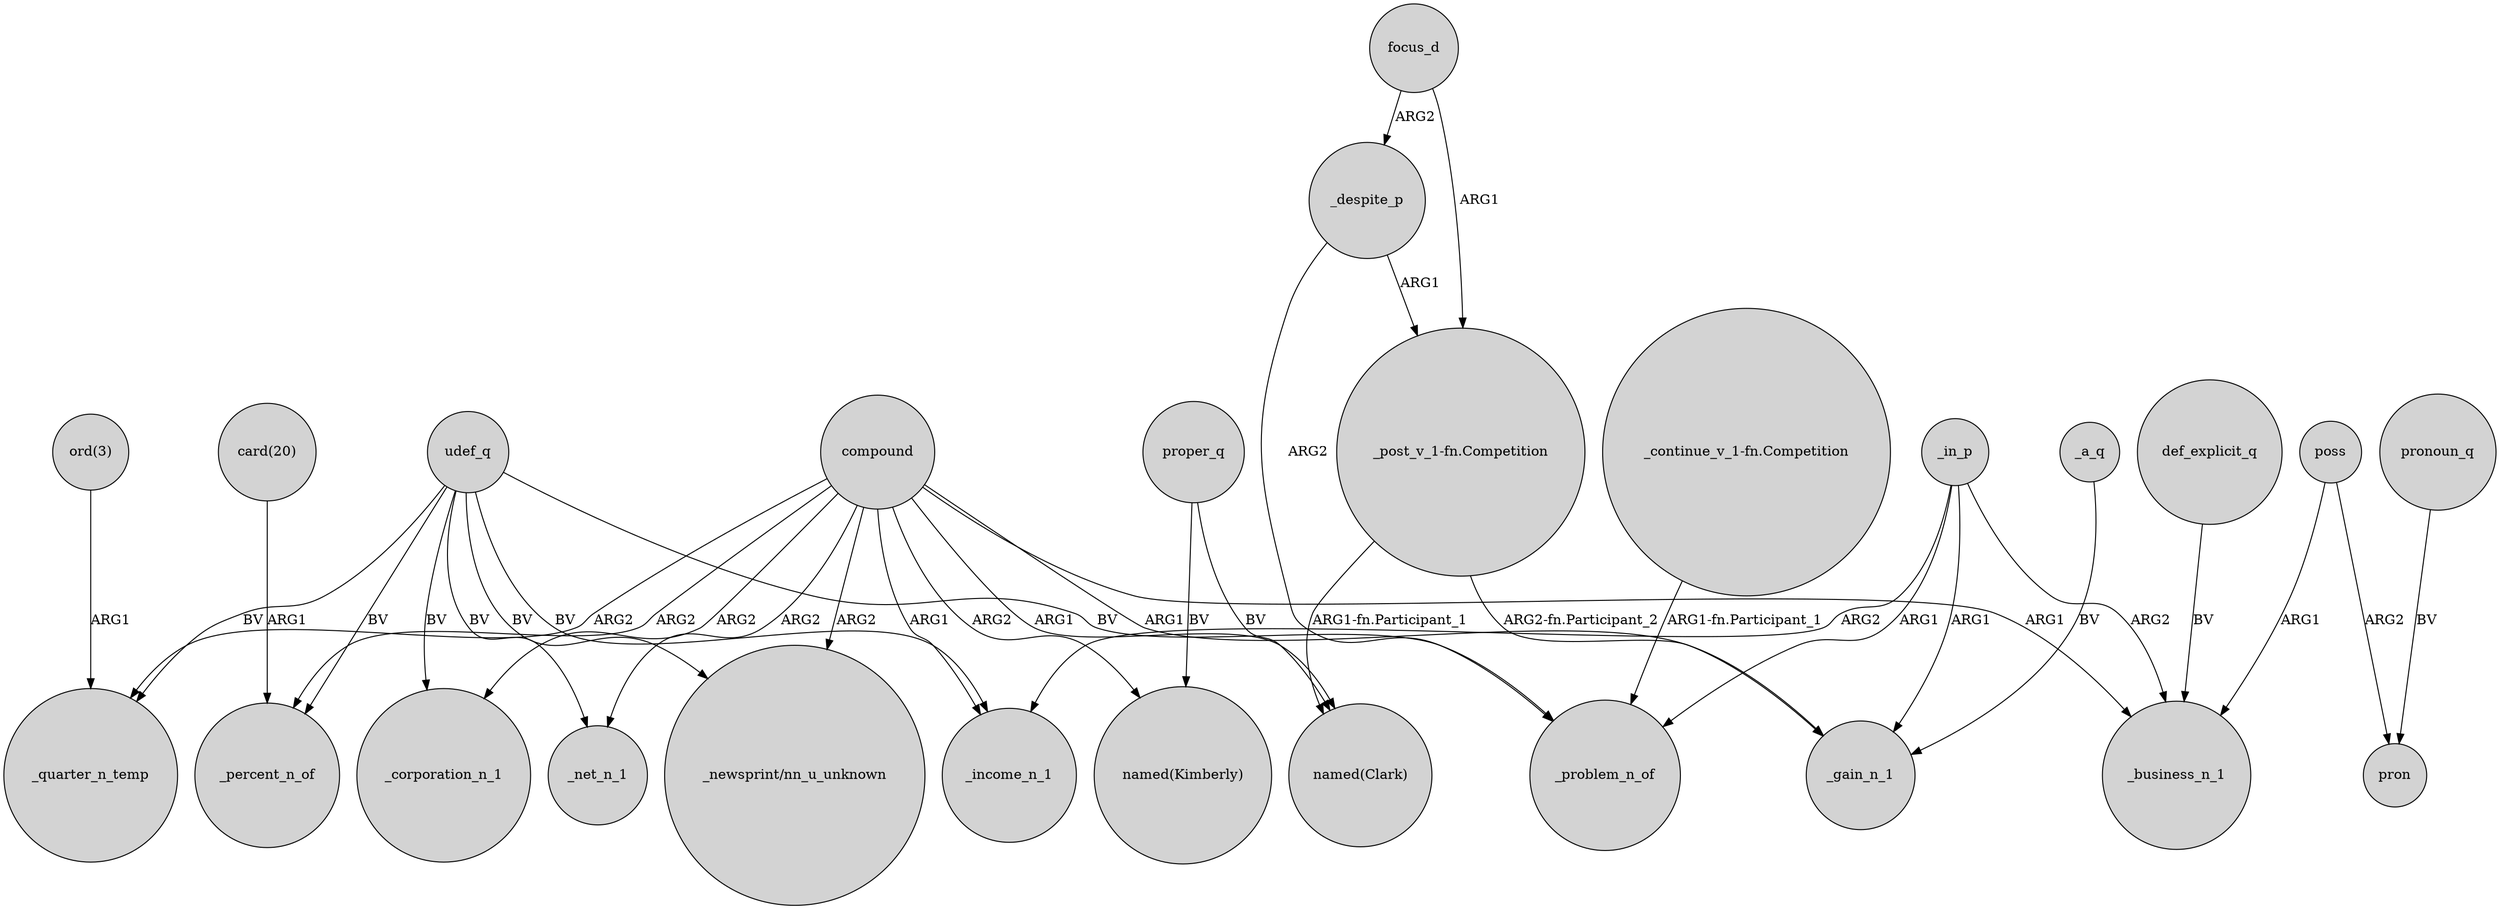digraph {
	node [shape=circle style=filled]
	def_explicit_q -> _business_n_1 [label=BV]
	udef_q -> "_newsprint/nn_u_unknown" [label=BV]
	compound -> _net_n_1 [label=ARG2]
	poss -> _business_n_1 [label=ARG1]
	"ord(3)" -> _quarter_n_temp [label=ARG1]
	"card(20)" -> _percent_n_of [label=ARG1]
	udef_q -> _problem_n_of [label=BV]
	udef_q -> _income_n_1 [label=BV]
	_in_p -> _income_n_1 [label=ARG2]
	_despite_p -> _problem_n_of [label=ARG2]
	"_continue_v_1-fn.Competition" -> _problem_n_of [label="ARG1-fn.Participant_1"]
	focus_d -> _despite_p [label=ARG2]
	pronoun_q -> pron [label=BV]
	compound -> "named(Kimberly)" [label=ARG2]
	poss -> pron [label=ARG2]
	_in_p -> _problem_n_of [label=ARG1]
	compound -> _income_n_1 [label=ARG1]
	compound -> _quarter_n_temp [label=ARG2]
	compound -> "named(Clark)" [label=ARG1]
	udef_q -> _percent_n_of [label=BV]
	udef_q -> _net_n_1 [label=BV]
	compound -> _percent_n_of [label=ARG2]
	_a_q -> _gain_n_1 [label=BV]
	_despite_p -> "_post_v_1-fn.Competition" [label=ARG1]
	_in_p -> _gain_n_1 [label=ARG1]
	_in_p -> _business_n_1 [label=ARG2]
	udef_q -> _quarter_n_temp [label=BV]
	compound -> _corporation_n_1 [label=ARG2]
	udef_q -> _corporation_n_1 [label=BV]
	compound -> _gain_n_1 [label=ARG1]
	proper_q -> "named(Clark)" [label=BV]
	compound -> _business_n_1 [label=ARG1]
	"_post_v_1-fn.Competition" -> "named(Clark)" [label="ARG1-fn.Participant_1"]
	proper_q -> "named(Kimberly)" [label=BV]
	"_post_v_1-fn.Competition" -> _gain_n_1 [label="ARG2-fn.Participant_2"]
	focus_d -> "_post_v_1-fn.Competition" [label=ARG1]
	compound -> "_newsprint/nn_u_unknown" [label=ARG2]
}
